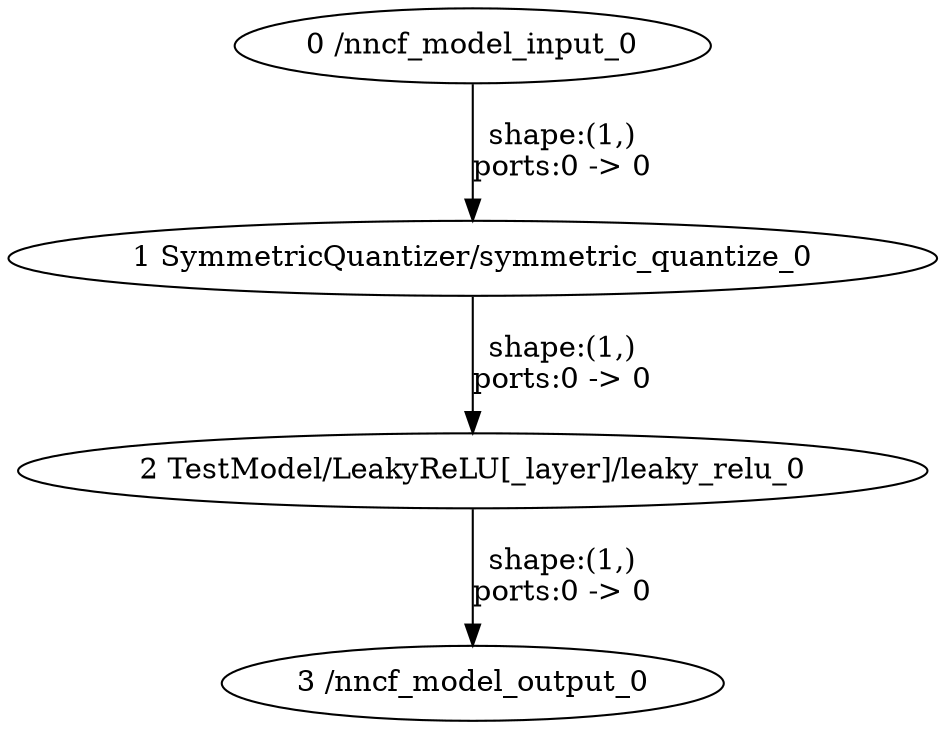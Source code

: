strict digraph  {
"0 /nncf_model_input_0" [id=0, type=nncf_model_input];
"1 SymmetricQuantizer/symmetric_quantize_0" [id=1, type=symmetric_quantize];
"2 TestModel/LeakyReLU[_layer]/leaky_relu_0" [id=2, type=leaky_relu];
"3 /nncf_model_output_0" [id=3, type=nncf_model_output];
"0 /nncf_model_input_0" -> "1 SymmetricQuantizer/symmetric_quantize_0"  [label="shape:(1,)\nports:0 -> 0", style=solid];
"1 SymmetricQuantizer/symmetric_quantize_0" -> "2 TestModel/LeakyReLU[_layer]/leaky_relu_0"  [label="shape:(1,)\nports:0 -> 0", style=solid];
"2 TestModel/LeakyReLU[_layer]/leaky_relu_0" -> "3 /nncf_model_output_0"  [label="shape:(1,)\nports:0 -> 0", style=solid];
}
